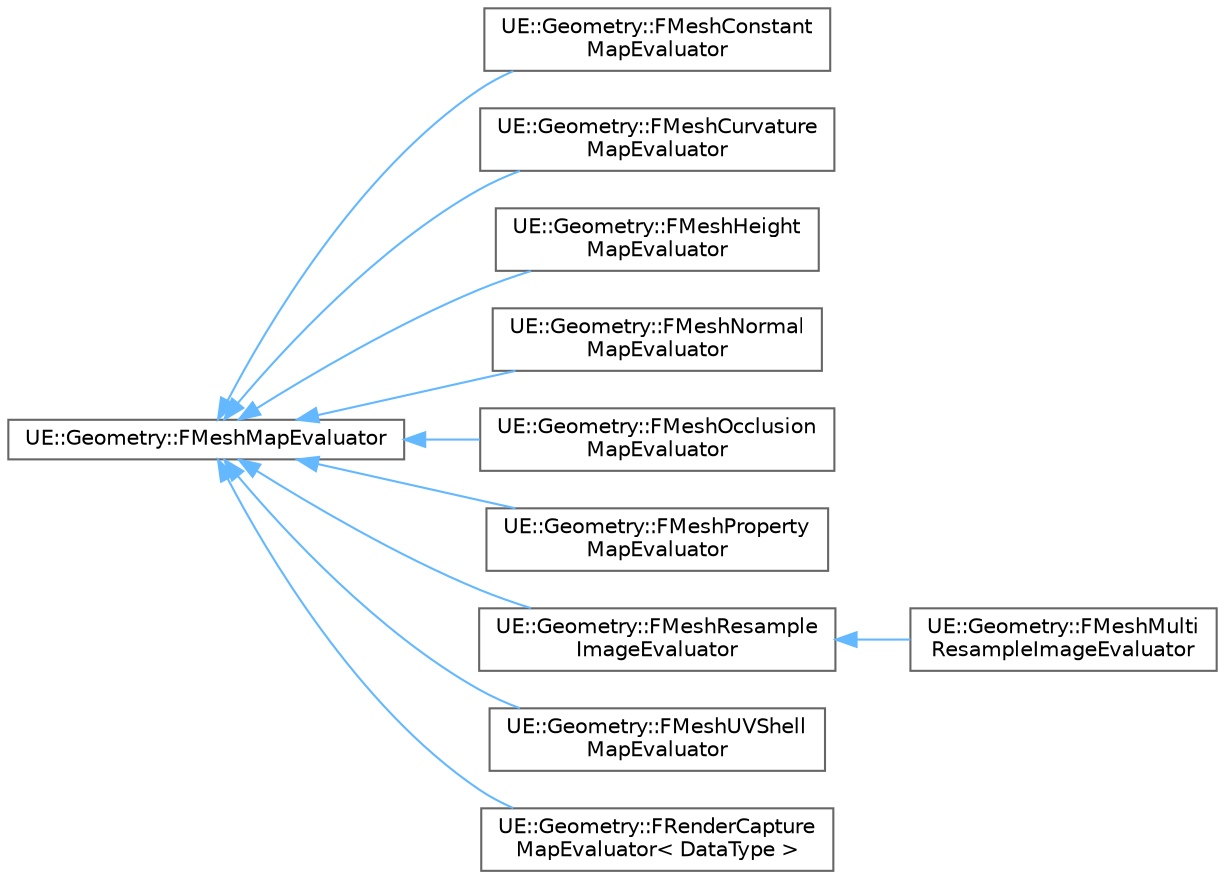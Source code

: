 digraph "Graphical Class Hierarchy"
{
 // INTERACTIVE_SVG=YES
 // LATEX_PDF_SIZE
  bgcolor="transparent";
  edge [fontname=Helvetica,fontsize=10,labelfontname=Helvetica,labelfontsize=10];
  node [fontname=Helvetica,fontsize=10,shape=box,height=0.2,width=0.4];
  rankdir="LR";
  Node0 [id="Node000000",label="UE::Geometry::FMeshMapEvaluator",height=0.2,width=0.4,color="grey40", fillcolor="white", style="filled",URL="$dc/dc5/classUE_1_1Geometry_1_1FMeshMapEvaluator.html",tooltip=" "];
  Node0 -> Node1 [id="edge9181_Node000000_Node000001",dir="back",color="steelblue1",style="solid",tooltip=" "];
  Node1 [id="Node000001",label="UE::Geometry::FMeshConstant\lMapEvaluator",height=0.2,width=0.4,color="grey40", fillcolor="white", style="filled",URL="$df/d6b/classUE_1_1Geometry_1_1FMeshConstantMapEvaluator.html",tooltip="A mesh evaluator for constant data."];
  Node0 -> Node2 [id="edge9182_Node000000_Node000002",dir="back",color="steelblue1",style="solid",tooltip=" "];
  Node2 [id="Node000002",label="UE::Geometry::FMeshCurvature\lMapEvaluator",height=0.2,width=0.4,color="grey40", fillcolor="white", style="filled",URL="$d4/d3a/classUE_1_1Geometry_1_1FMeshCurvatureMapEvaluator.html",tooltip="A mesh evaluator for mesh curvatures."];
  Node0 -> Node3 [id="edge9183_Node000000_Node000003",dir="back",color="steelblue1",style="solid",tooltip=" "];
  Node3 [id="Node000003",label="UE::Geometry::FMeshHeight\lMapEvaluator",height=0.2,width=0.4,color="grey40", fillcolor="white", style="filled",URL="$d4/dfc/classUE_1_1Geometry_1_1FMeshHeightMapEvaluator.html",tooltip="A mesh evaluator for mesh height as color data."];
  Node0 -> Node4 [id="edge9184_Node000000_Node000004",dir="back",color="steelblue1",style="solid",tooltip=" "];
  Node4 [id="Node000004",label="UE::Geometry::FMeshNormal\lMapEvaluator",height=0.2,width=0.4,color="grey40", fillcolor="white", style="filled",URL="$db/d02/classUE_1_1Geometry_1_1FMeshNormalMapEvaluator.html",tooltip="A mesh evaluator for tangent space normals."];
  Node0 -> Node5 [id="edge9185_Node000000_Node000005",dir="back",color="steelblue1",style="solid",tooltip=" "];
  Node5 [id="Node000005",label="UE::Geometry::FMeshOcclusion\lMapEvaluator",height=0.2,width=0.4,color="grey40", fillcolor="white", style="filled",URL="$d3/d8c/classUE_1_1Geometry_1_1FMeshOcclusionMapEvaluator.html",tooltip="A mesh evaluator for occlusion data (Ambient Occlusion & Bent Normals)."];
  Node0 -> Node6 [id="edge9186_Node000000_Node000006",dir="back",color="steelblue1",style="solid",tooltip=" "];
  Node6 [id="Node000006",label="UE::Geometry::FMeshProperty\lMapEvaluator",height=0.2,width=0.4,color="grey40", fillcolor="white", style="filled",URL="$d1/d82/classUE_1_1Geometry_1_1FMeshPropertyMapEvaluator.html",tooltip="A mesh evaluator for mesh properties as color data."];
  Node0 -> Node7 [id="edge9187_Node000000_Node000007",dir="back",color="steelblue1",style="solid",tooltip=" "];
  Node7 [id="Node000007",label="UE::Geometry::FMeshResample\lImageEvaluator",height=0.2,width=0.4,color="grey40", fillcolor="white", style="filled",URL="$db/d5e/classUE_1_1Geometry_1_1FMeshResampleImageEvaluator.html",tooltip="A mesh evaluator for sampling 2D texture data."];
  Node7 -> Node8 [id="edge9188_Node000007_Node000008",dir="back",color="steelblue1",style="solid",tooltip=" "];
  Node8 [id="Node000008",label="UE::Geometry::FMeshMulti\lResampleImageEvaluator",height=0.2,width=0.4,color="grey40", fillcolor="white", style="filled",URL="$dd/d98/classUE_1_1Geometry_1_1FMeshMultiResampleImageEvaluator.html",tooltip="A mesh evaluator for sampling multiple 2D textures by material ID."];
  Node0 -> Node9 [id="edge9189_Node000000_Node000009",dir="back",color="steelblue1",style="solid",tooltip=" "];
  Node9 [id="Node000009",label="UE::Geometry::FMeshUVShell\lMapEvaluator",height=0.2,width=0.4,color="grey40", fillcolor="white", style="filled",URL="$df/d87/classUE_1_1Geometry_1_1FMeshUVShellMapEvaluator.html",tooltip="A mesh evaluator for mesh properties as color data."];
  Node0 -> Node10 [id="edge9190_Node000000_Node000010",dir="back",color="steelblue1",style="solid",tooltip=" "];
  Node10 [id="Node000010",label="UE::Geometry::FRenderCapture\lMapEvaluator\< DataType \>",height=0.2,width=0.4,color="grey40", fillcolor="white", style="filled",URL="$d7/d80/classUE_1_1Geometry_1_1FRenderCaptureMapEvaluator.html",tooltip=" "];
}
